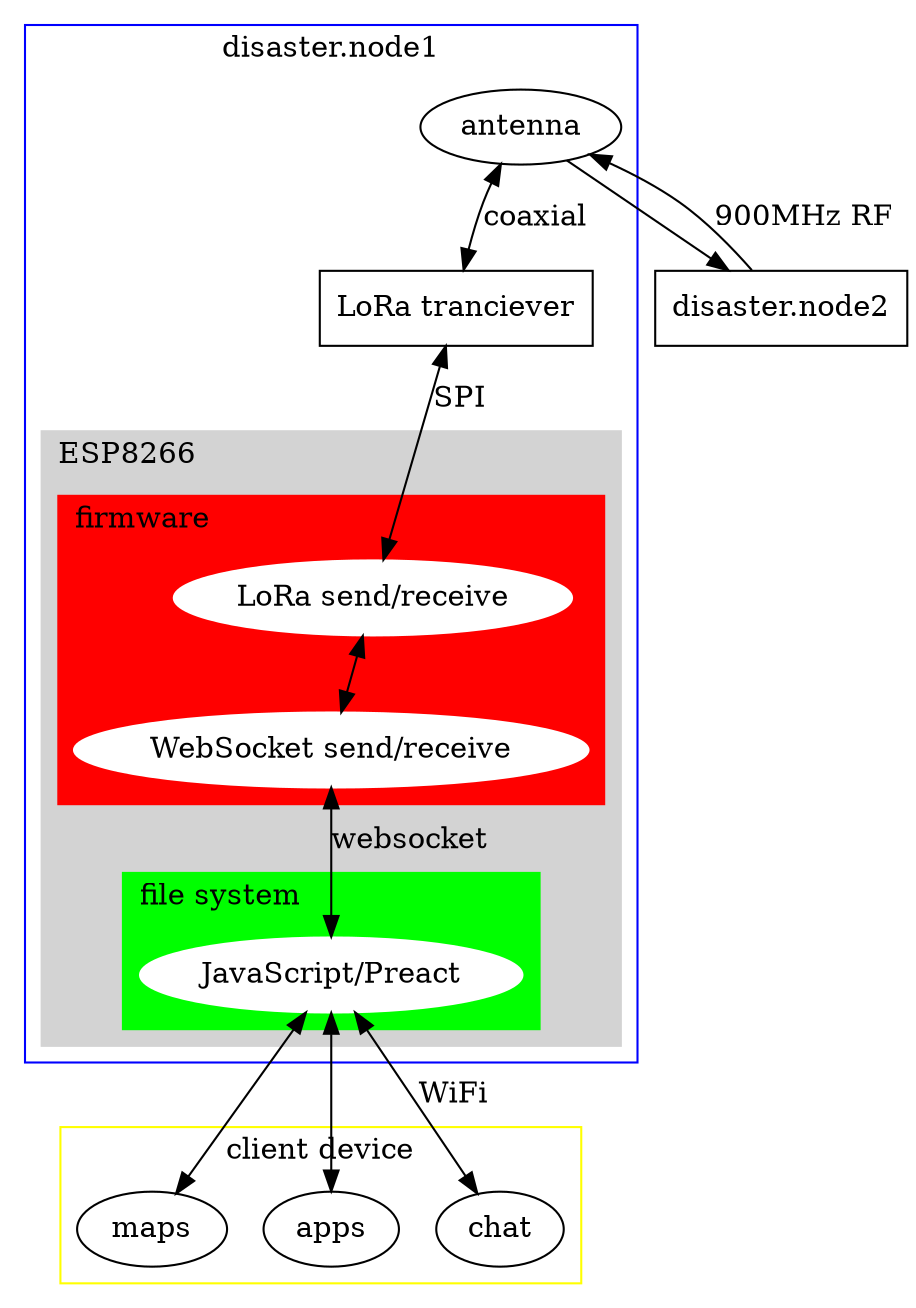 digraph G {
    antenna [shape=ellipse];
    LoRa [label = "LoRa tranciever", shape=box];

    subgraph cluster0 {
        node [style=filled,color=white];
        color=blue;
        antenna -> LoRa [dir=both,label = "coaxial"]
        LoRa -> LoRaSR [dir=both,label = "SPI"];

        subgraph cluster1 {
            node [style=filled,color=white];
            style=filled;
            color=lightgrey;
            subgraph cluster2 {
                node [style=filled,color=white];
                color=red;
                LoRaSR [label = "LoRa send/receive"];
                WebSocketSR [label = "WebSocket send/receive"];
                LoRaSR -> WebSocketSR [dir=both];
                labeljust = l;
                label = "firmware";
            }
            WebSocketSR -> JS [dir=both, label = "websocket"];
            subgraph cluster3 {
                node [style=filled,color=white];
                color=green;
                JS [label = "JavaScript/Preact"];
                labeljust = l;
                label = "file system"
            }
            labeljust = l;
            label = "ESP8266";
        }
        label = "disaster.node1";
    }
    JS -> maps[dir=both];
    JS -> apps[dir=both];
    JS -> chat [dir=both, label = "WiFi"];
    subgraph cluster4 {
        node [style=filled,color=white];
        color=yellow;
        chat;
        maps;
        apps;
        label = "client device"
    }

    disasternode2 [label = "disaster.node2", shape = "box"]

    antenna -> disasternode2 
    disasternode2 -> antenna [label = "900MHz RF"];

}
